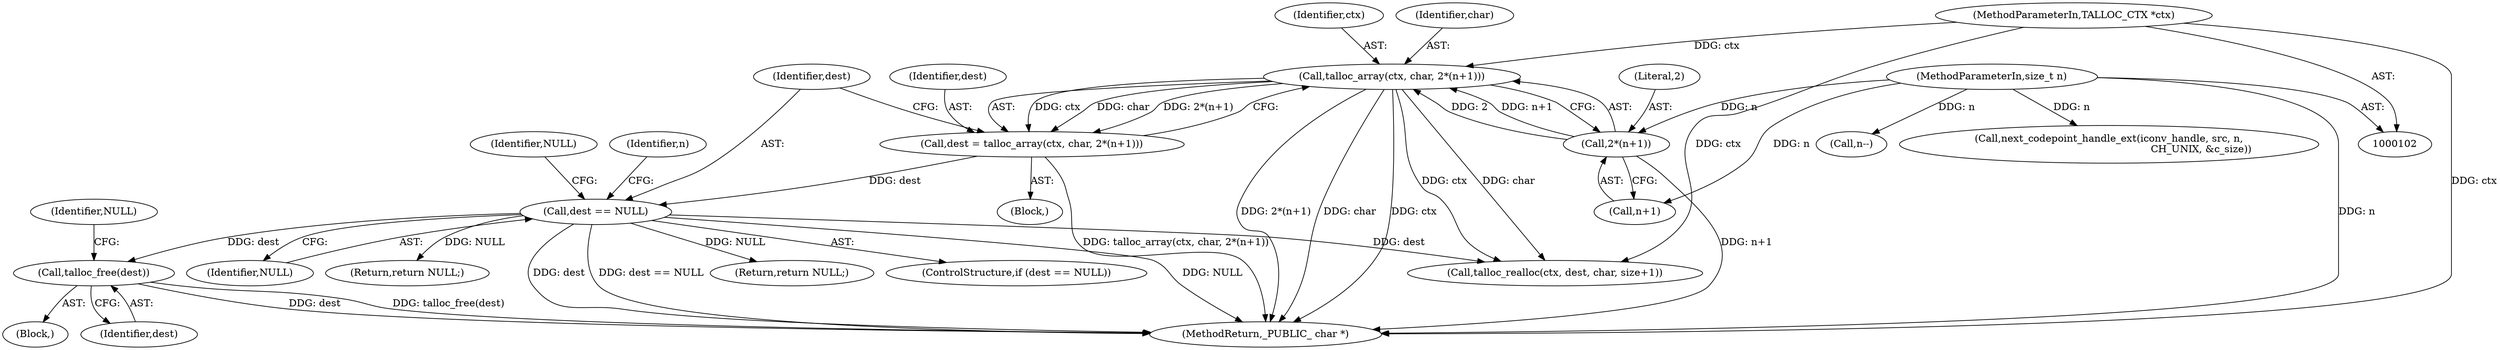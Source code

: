 digraph "0_samba_a118d4220ed85749c07fb43c1229d9e2fecbea6b@API" {
"1000167" [label="(Call,talloc_free(dest))"];
"1000130" [label="(Call,dest == NULL)"];
"1000119" [label="(Call,dest = talloc_array(ctx, char, 2*(n+1)))"];
"1000121" [label="(Call,talloc_array(ctx, char, 2*(n+1)))"];
"1000104" [label="(MethodParameterIn,TALLOC_CTX *ctx)"];
"1000124" [label="(Call,2*(n+1))"];
"1000106" [label="(MethodParameterIn,size_t n)"];
"1000166" [label="(Block,)"];
"1000135" [label="(Identifier,NULL)"];
"1000119" [label="(Call,dest = talloc_array(ctx, char, 2*(n+1)))"];
"1000104" [label="(MethodParameterIn,TALLOC_CTX *ctx)"];
"1000138" [label="(Call,n--)"];
"1000129" [label="(ControlStructure,if (dest == NULL))"];
"1000132" [label="(Identifier,NULL)"];
"1000122" [label="(Identifier,ctx)"];
"1000130" [label="(Call,dest == NULL)"];
"1000169" [label="(Return,return NULL;)"];
"1000107" [label="(Block,)"];
"1000125" [label="(Literal,2)"];
"1000170" [label="(Identifier,NULL)"];
"1000168" [label="(Identifier,dest)"];
"1000181" [label="(Call,talloc_realloc(ctx, dest, char, size+1))"];
"1000167" [label="(Call,talloc_free(dest))"];
"1000134" [label="(Return,return NULL;)"];
"1000131" [label="(Identifier,dest)"];
"1000121" [label="(Call,talloc_array(ctx, char, 2*(n+1)))"];
"1000147" [label="(Call,next_codepoint_handle_ext(iconv_handle, src, n,\n                                                          CH_UNIX, &c_size))"];
"1000126" [label="(Call,n+1)"];
"1000193" [label="(MethodReturn,_PUBLIC_ char *)"];
"1000139" [label="(Identifier,n)"];
"1000120" [label="(Identifier,dest)"];
"1000106" [label="(MethodParameterIn,size_t n)"];
"1000123" [label="(Identifier,char)"];
"1000124" [label="(Call,2*(n+1))"];
"1000167" -> "1000166"  [label="AST: "];
"1000167" -> "1000168"  [label="CFG: "];
"1000168" -> "1000167"  [label="AST: "];
"1000170" -> "1000167"  [label="CFG: "];
"1000167" -> "1000193"  [label="DDG: dest"];
"1000167" -> "1000193"  [label="DDG: talloc_free(dest)"];
"1000130" -> "1000167"  [label="DDG: dest"];
"1000130" -> "1000129"  [label="AST: "];
"1000130" -> "1000132"  [label="CFG: "];
"1000131" -> "1000130"  [label="AST: "];
"1000132" -> "1000130"  [label="AST: "];
"1000135" -> "1000130"  [label="CFG: "];
"1000139" -> "1000130"  [label="CFG: "];
"1000130" -> "1000193"  [label="DDG: dest == NULL"];
"1000130" -> "1000193"  [label="DDG: NULL"];
"1000130" -> "1000193"  [label="DDG: dest"];
"1000119" -> "1000130"  [label="DDG: dest"];
"1000130" -> "1000134"  [label="DDG: NULL"];
"1000130" -> "1000169"  [label="DDG: NULL"];
"1000130" -> "1000181"  [label="DDG: dest"];
"1000119" -> "1000107"  [label="AST: "];
"1000119" -> "1000121"  [label="CFG: "];
"1000120" -> "1000119"  [label="AST: "];
"1000121" -> "1000119"  [label="AST: "];
"1000131" -> "1000119"  [label="CFG: "];
"1000119" -> "1000193"  [label="DDG: talloc_array(ctx, char, 2*(n+1))"];
"1000121" -> "1000119"  [label="DDG: ctx"];
"1000121" -> "1000119"  [label="DDG: char"];
"1000121" -> "1000119"  [label="DDG: 2*(n+1)"];
"1000121" -> "1000124"  [label="CFG: "];
"1000122" -> "1000121"  [label="AST: "];
"1000123" -> "1000121"  [label="AST: "];
"1000124" -> "1000121"  [label="AST: "];
"1000121" -> "1000193"  [label="DDG: char"];
"1000121" -> "1000193"  [label="DDG: ctx"];
"1000121" -> "1000193"  [label="DDG: 2*(n+1)"];
"1000104" -> "1000121"  [label="DDG: ctx"];
"1000124" -> "1000121"  [label="DDG: 2"];
"1000124" -> "1000121"  [label="DDG: n+1"];
"1000121" -> "1000181"  [label="DDG: ctx"];
"1000121" -> "1000181"  [label="DDG: char"];
"1000104" -> "1000102"  [label="AST: "];
"1000104" -> "1000193"  [label="DDG: ctx"];
"1000104" -> "1000181"  [label="DDG: ctx"];
"1000124" -> "1000126"  [label="CFG: "];
"1000125" -> "1000124"  [label="AST: "];
"1000126" -> "1000124"  [label="AST: "];
"1000124" -> "1000193"  [label="DDG: n+1"];
"1000106" -> "1000124"  [label="DDG: n"];
"1000106" -> "1000102"  [label="AST: "];
"1000106" -> "1000193"  [label="DDG: n"];
"1000106" -> "1000126"  [label="DDG: n"];
"1000106" -> "1000138"  [label="DDG: n"];
"1000106" -> "1000147"  [label="DDG: n"];
}
